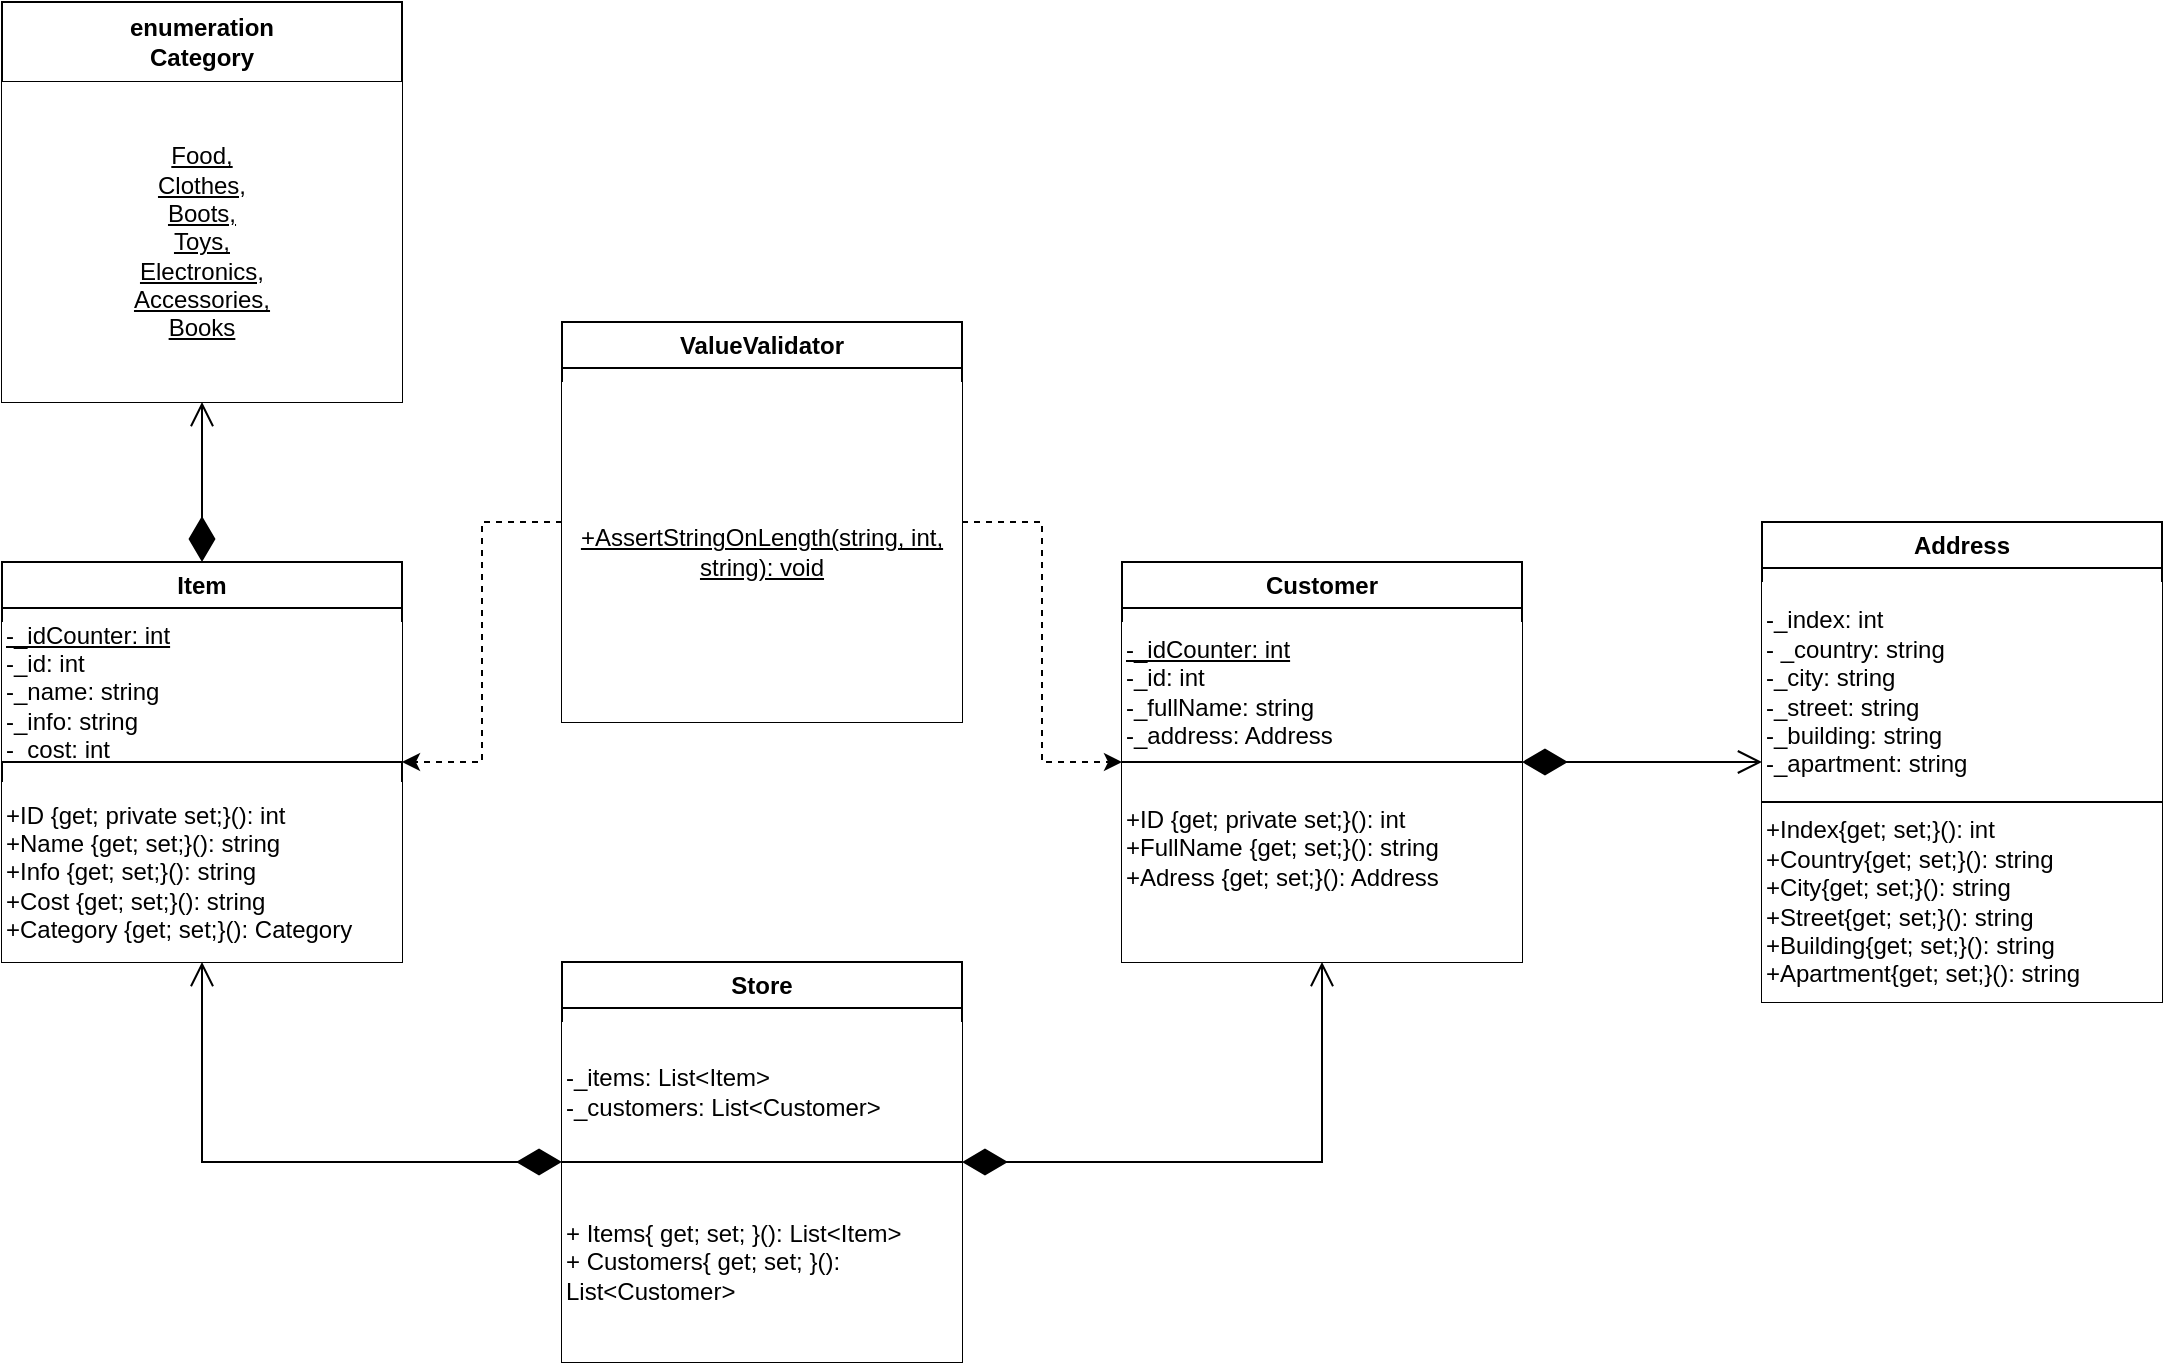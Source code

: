 <mxfile version="24.7.16">
  <diagram name="Страница — 1" id="9RAW0U6VBFOoRO0kCPcA">
    <mxGraphModel dx="2074" dy="1143" grid="1" gridSize="10" guides="1" tooltips="1" connect="1" arrows="1" fold="1" page="1" pageScale="1" pageWidth="827" pageHeight="1169" math="0" shadow="0">
      <root>
        <mxCell id="0" />
        <mxCell id="1" parent="0" />
        <mxCell id="GMgN1Cl_ILHEnfedxMWd-1" style="edgeStyle=orthogonalEdgeStyle;rounded=0;orthogonalLoop=1;jettySize=auto;html=1;entryX=0;entryY=0.5;entryDx=0;entryDy=0;dashed=1;" parent="1" source="GMgN1Cl_ILHEnfedxMWd-3" target="GMgN1Cl_ILHEnfedxMWd-9" edge="1">
          <mxGeometry relative="1" as="geometry" />
        </mxCell>
        <mxCell id="9AeZooRBN76Ic_oo0eFn-1" style="edgeStyle=orthogonalEdgeStyle;rounded=0;orthogonalLoop=1;jettySize=auto;html=1;entryX=1;entryY=0.5;entryDx=0;entryDy=0;dashed=1;" edge="1" parent="1" source="GMgN1Cl_ILHEnfedxMWd-3" target="GMgN1Cl_ILHEnfedxMWd-5">
          <mxGeometry relative="1" as="geometry" />
        </mxCell>
        <mxCell id="GMgN1Cl_ILHEnfedxMWd-3" value="ValueValidator" style="swimlane;whiteSpace=wrap;html=1;" parent="1" vertex="1">
          <mxGeometry x="360" y="200" width="200" height="200" as="geometry" />
        </mxCell>
        <mxCell id="GMgN1Cl_ILHEnfedxMWd-4" value="+AssertStringOnLength(string, int, string): void" style="text;html=1;align=center;verticalAlign=middle;whiteSpace=wrap;rounded=0;fontStyle=4;fillColor=default;" parent="GMgN1Cl_ILHEnfedxMWd-3" vertex="1">
          <mxGeometry y="30" width="200" height="170" as="geometry" />
        </mxCell>
        <mxCell id="GMgN1Cl_ILHEnfedxMWd-5" value="Item" style="swimlane;whiteSpace=wrap;html=1;" parent="1" vertex="1">
          <mxGeometry x="80" y="320" width="200" height="200" as="geometry" />
        </mxCell>
        <mxCell id="GMgN1Cl_ILHEnfedxMWd-6" value="&lt;u&gt;-_idCounter: int&lt;/u&gt;&lt;div&gt;-_id: int&lt;/div&gt;&lt;div&gt;-_name: string&lt;/div&gt;&lt;div&gt;-_info: string&lt;/div&gt;&lt;div&gt;-_cost: int&lt;/div&gt;" style="text;html=1;align=left;verticalAlign=middle;whiteSpace=wrap;rounded=0;fillColor=default;" parent="GMgN1Cl_ILHEnfedxMWd-5" vertex="1">
          <mxGeometry y="30" width="200" height="70" as="geometry" />
        </mxCell>
        <mxCell id="GMgN1Cl_ILHEnfedxMWd-7" value="+ID {get; private set;}(): int&lt;div&gt;+Name {get; set;}(): string&lt;/div&gt;&lt;div&gt;+Info {get; set;}(): string&lt;/div&gt;&lt;div&gt;+Cost {get; set;}(): string&lt;/div&gt;&lt;div&gt;+Category {get; set;}(): Category&lt;/div&gt;" style="text;html=1;align=left;verticalAlign=middle;whiteSpace=wrap;rounded=0;fillColor=default;" parent="GMgN1Cl_ILHEnfedxMWd-5" vertex="1">
          <mxGeometry y="110" width="200" height="90" as="geometry" />
        </mxCell>
        <mxCell id="GMgN1Cl_ILHEnfedxMWd-8" value="" style="endArrow=none;html=1;rounded=0;exitX=0;exitY=0.5;exitDx=0;exitDy=0;entryX=1;entryY=0.5;entryDx=0;entryDy=0;" parent="1" source="GMgN1Cl_ILHEnfedxMWd-5" target="GMgN1Cl_ILHEnfedxMWd-5" edge="1">
          <mxGeometry width="50" height="50" relative="1" as="geometry">
            <mxPoint x="110" y="460" as="sourcePoint" />
            <mxPoint x="160" y="410" as="targetPoint" />
          </mxGeometry>
        </mxCell>
        <mxCell id="GMgN1Cl_ILHEnfedxMWd-9" value="Customer" style="swimlane;whiteSpace=wrap;html=1;fillColor=default;" parent="1" vertex="1">
          <mxGeometry x="640" y="320" width="200" height="200" as="geometry" />
        </mxCell>
        <mxCell id="GMgN1Cl_ILHEnfedxMWd-10" value="&lt;u&gt;-_idCounter: int&lt;/u&gt;&lt;div&gt;-_id: int&lt;/div&gt;&lt;div&gt;-_fullName: string&lt;/div&gt;&lt;div&gt;-_address: Address&lt;/div&gt;" style="text;html=1;align=left;verticalAlign=middle;whiteSpace=wrap;rounded=0;fillColor=default;" parent="GMgN1Cl_ILHEnfedxMWd-9" vertex="1">
          <mxGeometry y="30" width="200" height="70" as="geometry" />
        </mxCell>
        <mxCell id="GMgN1Cl_ILHEnfedxMWd-11" value="+ID {get; private set;}(): int&lt;div&gt;+FullName {get; set;}(): string&lt;/div&gt;&lt;div&gt;+Adress {get; set;}(): Address&lt;/div&gt;&lt;div&gt;&lt;br&gt;&lt;/div&gt;" style="text;html=1;align=left;verticalAlign=middle;whiteSpace=wrap;rounded=0;fillColor=default;" parent="GMgN1Cl_ILHEnfedxMWd-9" vertex="1">
          <mxGeometry y="100" width="200" height="100" as="geometry" />
        </mxCell>
        <mxCell id="GMgN1Cl_ILHEnfedxMWd-12" value="" style="endArrow=none;html=1;rounded=0;exitX=0;exitY=0.5;exitDx=0;exitDy=0;entryX=1;entryY=0.5;entryDx=0;entryDy=0;" parent="1" source="GMgN1Cl_ILHEnfedxMWd-9" target="GMgN1Cl_ILHEnfedxMWd-9" edge="1">
          <mxGeometry width="50" height="50" relative="1" as="geometry">
            <mxPoint x="670" y="460" as="sourcePoint" />
            <mxPoint x="720" y="410" as="targetPoint" />
          </mxGeometry>
        </mxCell>
        <mxCell id="9AeZooRBN76Ic_oo0eFn-6" style="rounded=0;orthogonalLoop=1;jettySize=auto;html=1;entryX=0.5;entryY=1;entryDx=0;entryDy=0;edgeStyle=orthogonalEdgeStyle;endArrow=open;endFill=0;startArrow=diamondThin;startFill=1;endSize=10;startSize=20;" edge="1" parent="1" source="9AeZooRBN76Ic_oo0eFn-2" target="GMgN1Cl_ILHEnfedxMWd-9">
          <mxGeometry relative="1" as="geometry" />
        </mxCell>
        <mxCell id="9AeZooRBN76Ic_oo0eFn-7" style="edgeStyle=orthogonalEdgeStyle;rounded=0;orthogonalLoop=1;jettySize=auto;html=1;entryX=0.5;entryY=1;entryDx=0;entryDy=0;endSize=10;startSize=20;startArrow=diamondThin;startFill=1;endArrow=open;endFill=0;" edge="1" parent="1" source="9AeZooRBN76Ic_oo0eFn-2" target="GMgN1Cl_ILHEnfedxMWd-5">
          <mxGeometry relative="1" as="geometry" />
        </mxCell>
        <mxCell id="9AeZooRBN76Ic_oo0eFn-2" value="Store" style="swimlane;whiteSpace=wrap;html=1;" vertex="1" parent="1">
          <mxGeometry x="360" y="520" width="200" height="200" as="geometry" />
        </mxCell>
        <mxCell id="9AeZooRBN76Ic_oo0eFn-3" value="-_items: List&amp;lt;Item&amp;gt;&lt;div&gt;-_customers: List&amp;lt;Customer&amp;gt;&lt;/div&gt;" style="text;html=1;align=left;verticalAlign=middle;whiteSpace=wrap;rounded=0;fillColor=default;" vertex="1" parent="9AeZooRBN76Ic_oo0eFn-2">
          <mxGeometry y="30" width="200" height="70" as="geometry" />
        </mxCell>
        <mxCell id="9AeZooRBN76Ic_oo0eFn-4" value="+ Items{ get; set; }(): List&amp;lt;Item&amp;gt;&lt;div&gt;+ Customers{ get; set; }(): List&amp;lt;Customer&lt;span style=&quot;background-color: initial;&quot;&gt;&amp;gt;&lt;/span&gt;&lt;/div&gt;" style="text;html=1;align=left;verticalAlign=middle;whiteSpace=wrap;rounded=0;fillColor=default;" vertex="1" parent="9AeZooRBN76Ic_oo0eFn-2">
          <mxGeometry y="100" width="200" height="100" as="geometry" />
        </mxCell>
        <mxCell id="9AeZooRBN76Ic_oo0eFn-5" value="" style="endArrow=none;html=1;rounded=0;exitX=0;exitY=0.5;exitDx=0;exitDy=0;entryX=1;entryY=0.5;entryDx=0;entryDy=0;" edge="1" parent="1" source="9AeZooRBN76Ic_oo0eFn-2" target="9AeZooRBN76Ic_oo0eFn-2">
          <mxGeometry width="50" height="50" relative="1" as="geometry">
            <mxPoint x="390" y="660" as="sourcePoint" />
            <mxPoint x="440" y="610" as="targetPoint" />
          </mxGeometry>
        </mxCell>
        <mxCell id="9AeZooRBN76Ic_oo0eFn-13" style="edgeStyle=orthogonalEdgeStyle;rounded=0;orthogonalLoop=1;jettySize=auto;html=1;entryX=1;entryY=0.5;entryDx=0;entryDy=0;endSize=20;startSize=10;startArrow=open;startFill=0;endArrow=diamondThin;endFill=1;" edge="1" parent="1" source="9AeZooRBN76Ic_oo0eFn-8" target="GMgN1Cl_ILHEnfedxMWd-9">
          <mxGeometry relative="1" as="geometry" />
        </mxCell>
        <mxCell id="9AeZooRBN76Ic_oo0eFn-8" value="Address" style="swimlane;whiteSpace=wrap;html=1;" vertex="1" parent="1">
          <mxGeometry x="960" y="300" width="200" height="240" as="geometry" />
        </mxCell>
        <mxCell id="9AeZooRBN76Ic_oo0eFn-9" value="&lt;div&gt;-_index: int&lt;/div&gt;&lt;div&gt;- _country:&amp;nbsp;&lt;span style=&quot;background-color: initial;&quot;&gt;string&lt;/span&gt;&lt;/div&gt;&lt;div&gt;-_city:&amp;nbsp;&lt;span style=&quot;background-color: initial;&quot;&gt;string&lt;/span&gt;&lt;/div&gt;&lt;div&gt;-_street&lt;span style=&quot;background-color: initial;&quot;&gt;:&amp;nbsp;&lt;/span&gt;&lt;span style=&quot;background-color: initial;&quot;&gt;string&lt;/span&gt;&lt;/div&gt;&lt;div&gt;-_building&lt;span style=&quot;background-color: initial;&quot;&gt;:&amp;nbsp;&lt;/span&gt;&lt;span style=&quot;background-color: initial;&quot;&gt;string&lt;/span&gt;&lt;/div&gt;&lt;div&gt;-_apartment&lt;span style=&quot;background-color: initial;&quot;&gt;:&amp;nbsp;&lt;/span&gt;&lt;span style=&quot;background-color: initial;&quot;&gt;string&lt;/span&gt;&lt;/div&gt;" style="text;html=1;align=left;verticalAlign=middle;whiteSpace=wrap;rounded=0;fillColor=default;" vertex="1" parent="9AeZooRBN76Ic_oo0eFn-8">
          <mxGeometry y="30" width="200" height="110" as="geometry" />
        </mxCell>
        <mxCell id="9AeZooRBN76Ic_oo0eFn-10" value="+Index{get; set;}(): int&lt;div&gt;+Country&lt;span style=&quot;background-color: initial;&quot;&gt;{get; set;}(): string&lt;/span&gt;&lt;/div&gt;&lt;div&gt;&lt;span style=&quot;background-color: initial;&quot;&gt;+City&lt;/span&gt;&lt;span style=&quot;background-color: initial;&quot;&gt;{get; set;}(): string&lt;/span&gt;&lt;/div&gt;&lt;div&gt;&lt;span style=&quot;background-color: initial;&quot;&gt;+Street&lt;/span&gt;&lt;span style=&quot;background-color: initial;&quot;&gt;{get; set;}(): string&lt;/span&gt;&lt;/div&gt;&lt;div&gt;&lt;span style=&quot;background-color: initial;&quot;&gt;+Building&lt;/span&gt;&lt;span style=&quot;background-color: initial;&quot;&gt;{get; set;}(): string&lt;/span&gt;&lt;/div&gt;&lt;div&gt;&lt;span style=&quot;background-color: initial;&quot;&gt;+Apartment&lt;/span&gt;&lt;span style=&quot;background-color: initial;&quot;&gt;{get; set;}(): string&lt;/span&gt;&lt;/div&gt;" style="text;html=1;align=left;verticalAlign=middle;whiteSpace=wrap;rounded=0;fillColor=default;" vertex="1" parent="9AeZooRBN76Ic_oo0eFn-8">
          <mxGeometry y="140" width="200" height="100" as="geometry" />
        </mxCell>
        <mxCell id="9AeZooRBN76Ic_oo0eFn-11" value="" style="endArrow=none;html=1;rounded=0;exitX=0;exitY=0.5;exitDx=0;exitDy=0;entryX=1;entryY=0.5;entryDx=0;entryDy=0;" edge="1" parent="9AeZooRBN76Ic_oo0eFn-8">
          <mxGeometry width="50" height="50" relative="1" as="geometry">
            <mxPoint y="140" as="sourcePoint" />
            <mxPoint x="200" y="140" as="targetPoint" />
          </mxGeometry>
        </mxCell>
        <mxCell id="9AeZooRBN76Ic_oo0eFn-14" value="enumeration&lt;div&gt;Category&lt;/div&gt;" style="swimlane;whiteSpace=wrap;html=1;startSize=40;" vertex="1" parent="1">
          <mxGeometry x="80" y="40" width="200" height="200" as="geometry" />
        </mxCell>
        <mxCell id="9AeZooRBN76Ic_oo0eFn-15" value="&lt;div&gt;Food,&lt;/div&gt;&lt;div&gt;Clothes,&lt;/div&gt;&lt;div&gt;Boots,&lt;/div&gt;&lt;div&gt;Toys,&lt;/div&gt;&lt;div&gt;Electronics,&lt;/div&gt;&lt;div&gt;Accessories,&lt;/div&gt;&lt;div&gt;Books&lt;/div&gt;" style="text;html=1;align=center;verticalAlign=middle;whiteSpace=wrap;rounded=0;fontStyle=4;fillColor=default;" vertex="1" parent="9AeZooRBN76Ic_oo0eFn-14">
          <mxGeometry y="40" width="200" height="160" as="geometry" />
        </mxCell>
        <mxCell id="9AeZooRBN76Ic_oo0eFn-16" style="edgeStyle=orthogonalEdgeStyle;rounded=0;orthogonalLoop=1;jettySize=auto;html=1;entryX=0.5;entryY=0;entryDx=0;entryDy=0;startArrow=open;startFill=0;endArrow=diamondThin;endFill=1;endSize=20;startSize=10;" edge="1" parent="1" source="9AeZooRBN76Ic_oo0eFn-15" target="GMgN1Cl_ILHEnfedxMWd-5">
          <mxGeometry relative="1" as="geometry" />
        </mxCell>
      </root>
    </mxGraphModel>
  </diagram>
</mxfile>

